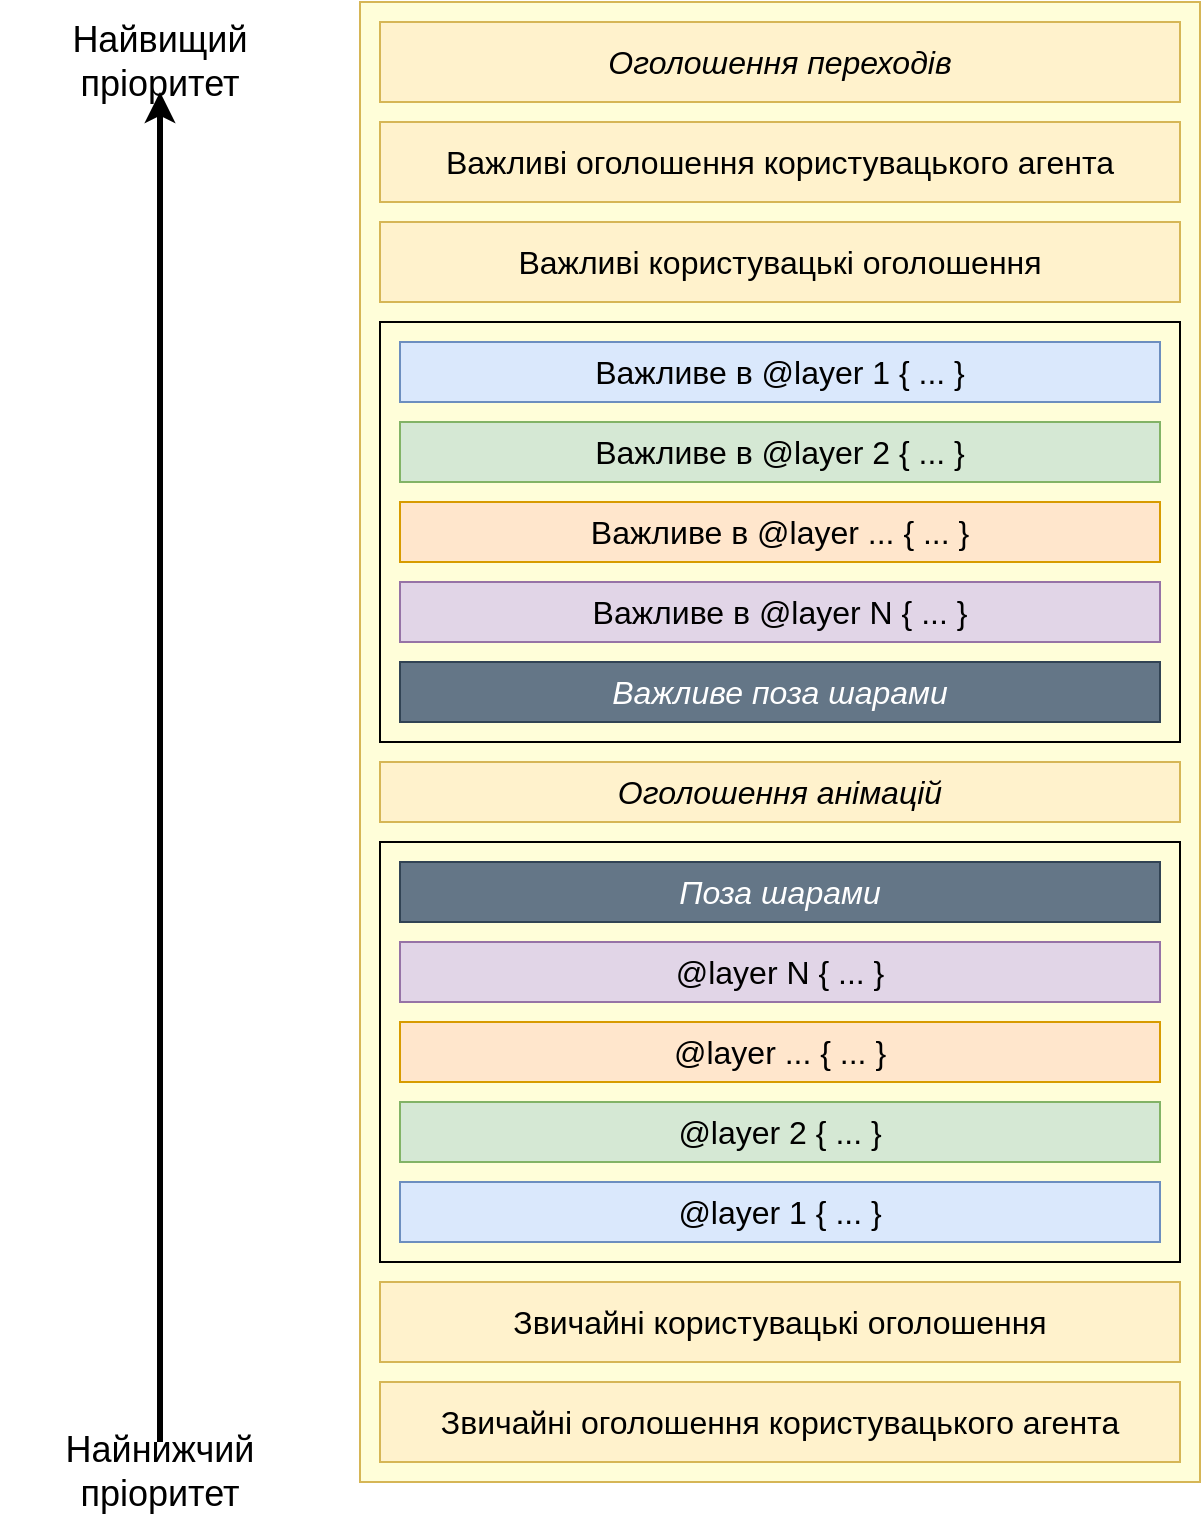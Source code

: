 <mxfile scale="1" border="0" version="24.6.2" type="device">
  <diagram name="Page-1" id="efa7a0a1-bf9b-a30e-e6df-94a7791c09e9">
    <mxGraphModel dx="1132" dy="964" grid="1" gridSize="10" guides="1" tooltips="1" connect="1" arrows="1" fold="1" page="1" pageScale="1" pageWidth="826" pageHeight="1169" background="#FFFFFF" math="0" shadow="0">
      <root>
        <mxCell id="0" />
        <mxCell id="1" parent="0" />
        <mxCell id="urXJzweC5eLhULexqn9Z-19" value="" style="whiteSpace=wrap;html=1;fillColor=#FFFED9;strokeColor=#d6b656;" vertex="1" parent="1">
          <mxGeometry x="180" y="10" width="420" height="740" as="geometry" />
        </mxCell>
        <mxCell id="urXJzweC5eLhULexqn9Z-10" value="" style="whiteSpace=wrap;html=1;fillColor=none;" vertex="1" parent="1">
          <mxGeometry x="190" y="170" width="400" height="210" as="geometry" />
        </mxCell>
        <mxCell id="oMBeN4IvPGKr6_LYo95F-5" value="&lt;i&gt;&lt;font face=&quot;sans-serif&quot;&gt;Оголошення переходів&lt;/font&gt;&lt;/i&gt;" style="text;html=1;align=center;verticalAlign=middle;whiteSpace=wrap;rounded=1;fontFamily=Monospace;labelBackgroundColor=none;spacing=4;spacingLeft=0;spacingTop=0;fillColor=#fff2cc;strokeColor=#d6b656;arcSize=0;fontSize=16;fontStyle=0;shadow=0;shadowOffsetX=2;shadowOffsetY=2;shadowBlur=1;strokeWidth=1;perimeterSpacing=0;" parent="1" vertex="1">
          <mxGeometry x="190" y="20" width="400" height="40" as="geometry" />
        </mxCell>
        <mxCell id="itvtTAMVvJ-Au7iy1GT8-35" value="&lt;font style=&quot;font-size: 18px;&quot;&gt;Найвищий пріоритет&lt;/font&gt;" style="text;html=1;align=center;verticalAlign=middle;whiteSpace=wrap;rounded=0;fontFamily=Helvetica;fontSize=12;fontColor=default;labelBackgroundColor=none;strokeWidth=1;dashed=1;" parent="1" vertex="1">
          <mxGeometry x="10" y="25" width="140" height="30" as="geometry" />
        </mxCell>
        <mxCell id="urXJzweC5eLhULexqn9Z-20" style="rounded=0;orthogonalLoop=1;jettySize=auto;html=1;exitX=0.5;exitY=0;exitDx=0;exitDy=0;entryX=0.5;entryY=1;entryDx=0;entryDy=0;strokeWidth=3;" edge="1" parent="1" source="urXJzweC5eLhULexqn9Z-1" target="itvtTAMVvJ-Au7iy1GT8-35">
          <mxGeometry relative="1" as="geometry" />
        </mxCell>
        <mxCell id="urXJzweC5eLhULexqn9Z-1" value="&lt;font style=&quot;font-size: 18px;&quot;&gt;Найнижчий пріоритет&lt;/font&gt;" style="text;html=1;align=center;verticalAlign=middle;whiteSpace=wrap;rounded=0;fontFamily=Helvetica;fontSize=12;fontColor=default;labelBackgroundColor=none;strokeWidth=1;dashed=1;" vertex="1" parent="1">
          <mxGeometry y="730" width="160" height="30" as="geometry" />
        </mxCell>
        <mxCell id="urXJzweC5eLhULexqn9Z-2" value="&lt;font face=&quot;sans-serif&quot;&gt;Важливі оголошення користувацького агента&lt;/font&gt;" style="text;html=1;align=center;verticalAlign=middle;whiteSpace=wrap;rounded=1;fontFamily=Monospace;labelBackgroundColor=none;spacing=4;spacingLeft=0;spacingTop=0;fillColor=#fff2cc;strokeColor=#d6b656;arcSize=0;fontSize=16;fontStyle=0;shadow=0;shadowOffsetX=2;shadowOffsetY=2;shadowBlur=1;strokeWidth=1;perimeterSpacing=0;" vertex="1" parent="1">
          <mxGeometry x="190" y="70" width="400" height="40" as="geometry" />
        </mxCell>
        <mxCell id="urXJzweC5eLhULexqn9Z-3" value="&lt;font face=&quot;sans-serif&quot;&gt;Важливі користувацькі оголошення&lt;/font&gt;" style="text;html=1;align=center;verticalAlign=middle;whiteSpace=wrap;rounded=1;fontFamily=Monospace;labelBackgroundColor=none;spacing=4;spacingLeft=0;spacingTop=0;fillColor=#fff2cc;strokeColor=#d6b656;arcSize=0;fontSize=16;fontStyle=0;shadow=0;shadowOffsetX=2;shadowOffsetY=2;shadowBlur=1;strokeWidth=1;perimeterSpacing=0;" vertex="1" parent="1">
          <mxGeometry x="190" y="120" width="400" height="40" as="geometry" />
        </mxCell>
        <mxCell id="urXJzweC5eLhULexqn9Z-4" value="&lt;font face=&quot;sans-serif&quot;&gt;Важливе в @layer 1 { ... }&lt;br&gt;&lt;/font&gt;" style="text;html=1;align=center;verticalAlign=middle;whiteSpace=wrap;rounded=1;fontFamily=Monospace;labelBackgroundColor=none;spacing=4;spacingLeft=0;spacingTop=0;fillColor=#dae8fc;strokeColor=#6c8ebf;arcSize=0;fontSize=16;fontStyle=0;shadow=0;shadowOffsetX=2;shadowOffsetY=2;shadowBlur=1;strokeWidth=1;perimeterSpacing=0;" vertex="1" parent="1">
          <mxGeometry x="200" y="180" width="380" height="30" as="geometry" />
        </mxCell>
        <mxCell id="urXJzweC5eLhULexqn9Z-5" value="&lt;font face=&quot;sans-serif&quot;&gt;Важливе в @layer 2 { ... }&lt;br&gt;&lt;/font&gt;" style="text;html=1;align=center;verticalAlign=middle;whiteSpace=wrap;rounded=1;fontFamily=Monospace;labelBackgroundColor=none;spacing=4;spacingLeft=0;spacingTop=0;fillColor=#d5e8d4;strokeColor=#82b366;arcSize=0;fontSize=16;fontStyle=0;shadow=0;shadowOffsetX=2;shadowOffsetY=2;shadowBlur=1;strokeWidth=1;perimeterSpacing=0;" vertex="1" parent="1">
          <mxGeometry x="200" y="220" width="380" height="30" as="geometry" />
        </mxCell>
        <mxCell id="urXJzweC5eLhULexqn9Z-6" value="&lt;font face=&quot;sans-serif&quot;&gt;Важливе в @layer ... { ... }&lt;br&gt;&lt;/font&gt;" style="text;html=1;align=center;verticalAlign=middle;whiteSpace=wrap;rounded=1;fontFamily=Monospace;labelBackgroundColor=none;spacing=4;spacingLeft=0;spacingTop=0;fillColor=#ffe6cc;strokeColor=#d79b00;arcSize=0;fontSize=16;fontStyle=0;shadow=0;shadowOffsetX=2;shadowOffsetY=2;shadowBlur=1;strokeWidth=1;perimeterSpacing=0;" vertex="1" parent="1">
          <mxGeometry x="200" y="260" width="380" height="30" as="geometry" />
        </mxCell>
        <mxCell id="urXJzweC5eLhULexqn9Z-7" value="&lt;font face=&quot;sans-serif&quot;&gt;Важливе в @layer N { ... }&lt;br&gt;&lt;/font&gt;" style="text;html=1;align=center;verticalAlign=middle;whiteSpace=wrap;rounded=1;fontFamily=Monospace;labelBackgroundColor=none;spacing=4;spacingLeft=0;spacingTop=0;fillColor=#e1d5e7;strokeColor=#9673a6;arcSize=0;fontSize=16;fontStyle=0;shadow=0;shadowOffsetX=2;shadowOffsetY=2;shadowBlur=1;strokeWidth=1;perimeterSpacing=0;" vertex="1" parent="1">
          <mxGeometry x="200" y="300" width="380" height="30" as="geometry" />
        </mxCell>
        <mxCell id="urXJzweC5eLhULexqn9Z-8" value="&lt;i&gt;&lt;font face=&quot;sans-serif&quot;&gt;Важливе поза шарами&lt;br&gt;&lt;/font&gt;&lt;/i&gt;" style="text;html=1;align=center;verticalAlign=middle;whiteSpace=wrap;rounded=1;fontFamily=Monospace;labelBackgroundColor=none;spacing=4;spacingLeft=0;spacingTop=0;fillColor=#647687;strokeColor=#314354;arcSize=0;fontSize=16;fontStyle=0;shadow=0;shadowOffsetX=2;shadowOffsetY=2;shadowBlur=1;strokeWidth=1;perimeterSpacing=0;fontColor=#ffffff;" vertex="1" parent="1">
          <mxGeometry x="200" y="340" width="380" height="30" as="geometry" />
        </mxCell>
        <mxCell id="urXJzweC5eLhULexqn9Z-9" value="&lt;i&gt;&lt;font face=&quot;sans-serif&quot;&gt;Оголошення анімацій&lt;br&gt;&lt;/font&gt;&lt;/i&gt;" style="text;html=1;align=center;verticalAlign=middle;whiteSpace=wrap;rounded=1;fontFamily=Monospace;labelBackgroundColor=none;spacing=4;spacingLeft=0;spacingTop=0;fillColor=#fff2cc;strokeColor=#d6b656;arcSize=0;fontSize=16;fontStyle=0;shadow=0;shadowOffsetX=2;shadowOffsetY=2;shadowBlur=1;strokeWidth=1;perimeterSpacing=0;" vertex="1" parent="1">
          <mxGeometry x="190" y="390" width="400" height="30" as="geometry" />
        </mxCell>
        <mxCell id="urXJzweC5eLhULexqn9Z-11" value="" style="whiteSpace=wrap;html=1;fillColor=none;" vertex="1" parent="1">
          <mxGeometry x="190" y="430" width="400" height="210" as="geometry" />
        </mxCell>
        <mxCell id="urXJzweC5eLhULexqn9Z-12" value="&lt;font face=&quot;sans-serif&quot;&gt;@layer 1 { ... }&lt;br&gt;&lt;/font&gt;" style="text;html=1;align=center;verticalAlign=middle;whiteSpace=wrap;rounded=1;fontFamily=Monospace;labelBackgroundColor=none;spacing=4;spacingLeft=0;spacingTop=0;fillColor=#dae8fc;strokeColor=#6c8ebf;arcSize=0;fontSize=16;fontStyle=0;shadow=0;shadowOffsetX=2;shadowOffsetY=2;shadowBlur=1;strokeWidth=1;perimeterSpacing=0;" vertex="1" parent="1">
          <mxGeometry x="200" y="600" width="380" height="30" as="geometry" />
        </mxCell>
        <mxCell id="urXJzweC5eLhULexqn9Z-13" value="&lt;font face=&quot;sans-serif&quot;&gt;@layer 2 { ... }&lt;br&gt;&lt;/font&gt;" style="text;html=1;align=center;verticalAlign=middle;whiteSpace=wrap;rounded=1;fontFamily=Monospace;labelBackgroundColor=none;spacing=4;spacingLeft=0;spacingTop=0;fillColor=#d5e8d4;strokeColor=#82b366;arcSize=0;fontSize=16;fontStyle=0;shadow=0;shadowOffsetX=2;shadowOffsetY=2;shadowBlur=1;strokeWidth=1;perimeterSpacing=0;" vertex="1" parent="1">
          <mxGeometry x="200" y="560" width="380" height="30" as="geometry" />
        </mxCell>
        <mxCell id="urXJzweC5eLhULexqn9Z-14" value="&lt;font face=&quot;sans-serif&quot;&gt;@layer ... { ... }&lt;br&gt;&lt;/font&gt;" style="text;html=1;align=center;verticalAlign=middle;whiteSpace=wrap;rounded=1;fontFamily=Monospace;labelBackgroundColor=none;spacing=4;spacingLeft=0;spacingTop=0;fillColor=#ffe6cc;strokeColor=#d79b00;arcSize=0;fontSize=16;fontStyle=0;shadow=0;shadowOffsetX=2;shadowOffsetY=2;shadowBlur=1;strokeWidth=1;perimeterSpacing=0;" vertex="1" parent="1">
          <mxGeometry x="200" y="520" width="380" height="30" as="geometry" />
        </mxCell>
        <mxCell id="urXJzweC5eLhULexqn9Z-15" value="&lt;font face=&quot;sans-serif&quot;&gt;@layer N { ... }&lt;br&gt;&lt;/font&gt;" style="text;html=1;align=center;verticalAlign=middle;whiteSpace=wrap;rounded=1;fontFamily=Monospace;labelBackgroundColor=none;spacing=4;spacingLeft=0;spacingTop=0;fillColor=#e1d5e7;strokeColor=#9673a6;arcSize=0;fontSize=16;fontStyle=0;shadow=0;shadowOffsetX=2;shadowOffsetY=2;shadowBlur=1;strokeWidth=1;perimeterSpacing=0;" vertex="1" parent="1">
          <mxGeometry x="200" y="480" width="380" height="30" as="geometry" />
        </mxCell>
        <mxCell id="urXJzweC5eLhULexqn9Z-16" value="&lt;i&gt;&lt;font face=&quot;sans-serif&quot;&gt;Поза шарами&lt;br&gt;&lt;/font&gt;&lt;/i&gt;" style="text;html=1;align=center;verticalAlign=middle;whiteSpace=wrap;rounded=1;fontFamily=Monospace;labelBackgroundColor=none;spacing=4;spacingLeft=0;spacingTop=0;fillColor=#647687;strokeColor=#314354;arcSize=0;fontSize=16;fontStyle=0;shadow=0;shadowOffsetX=2;shadowOffsetY=2;shadowBlur=1;strokeWidth=1;perimeterSpacing=0;fontColor=#ffffff;" vertex="1" parent="1">
          <mxGeometry x="200" y="440" width="380" height="30" as="geometry" />
        </mxCell>
        <mxCell id="urXJzweC5eLhULexqn9Z-17" value="&lt;font face=&quot;sans-serif&quot;&gt;Звичайні користувацькі оголошення&lt;br&gt;&lt;/font&gt;" style="text;html=1;align=center;verticalAlign=middle;whiteSpace=wrap;rounded=1;fontFamily=Monospace;labelBackgroundColor=none;spacing=4;spacingLeft=0;spacingTop=0;fillColor=#fff2cc;strokeColor=#d6b656;arcSize=0;fontSize=16;fontStyle=0;shadow=0;shadowOffsetX=2;shadowOffsetY=2;shadowBlur=1;strokeWidth=1;perimeterSpacing=0;" vertex="1" parent="1">
          <mxGeometry x="190" y="650" width="400" height="40" as="geometry" />
        </mxCell>
        <mxCell id="urXJzweC5eLhULexqn9Z-18" value="&lt;font face=&quot;sans-serif&quot;&gt;Звичайні оголошення користувацького агента&lt;/font&gt;" style="text;html=1;align=center;verticalAlign=middle;whiteSpace=wrap;rounded=1;fontFamily=Monospace;labelBackgroundColor=none;spacing=4;spacingLeft=0;spacingTop=0;fillColor=#fff2cc;strokeColor=#d6b656;arcSize=0;fontSize=16;fontStyle=0;shadow=0;shadowOffsetX=2;shadowOffsetY=2;shadowBlur=1;strokeWidth=1;perimeterSpacing=0;" vertex="1" parent="1">
          <mxGeometry x="190" y="700" width="400" height="40" as="geometry" />
        </mxCell>
      </root>
    </mxGraphModel>
  </diagram>
</mxfile>
